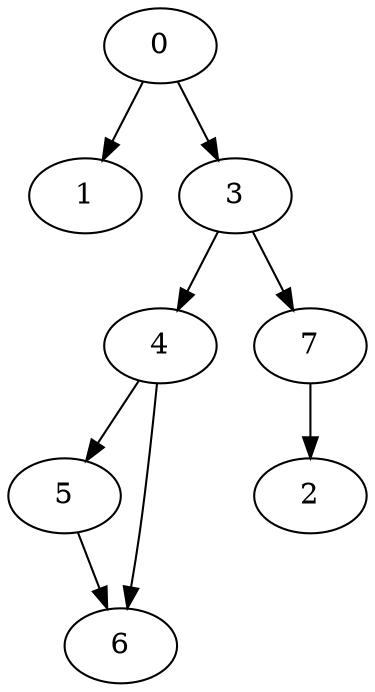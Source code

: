 digraph {
	0
	1
	2
	3
	4
	5
	6
	7
	4 -> 6
	5 -> 6
	3 -> 7
	0 -> 1
	7 -> 2
	0 -> 3
	3 -> 4
	4 -> 5
}
